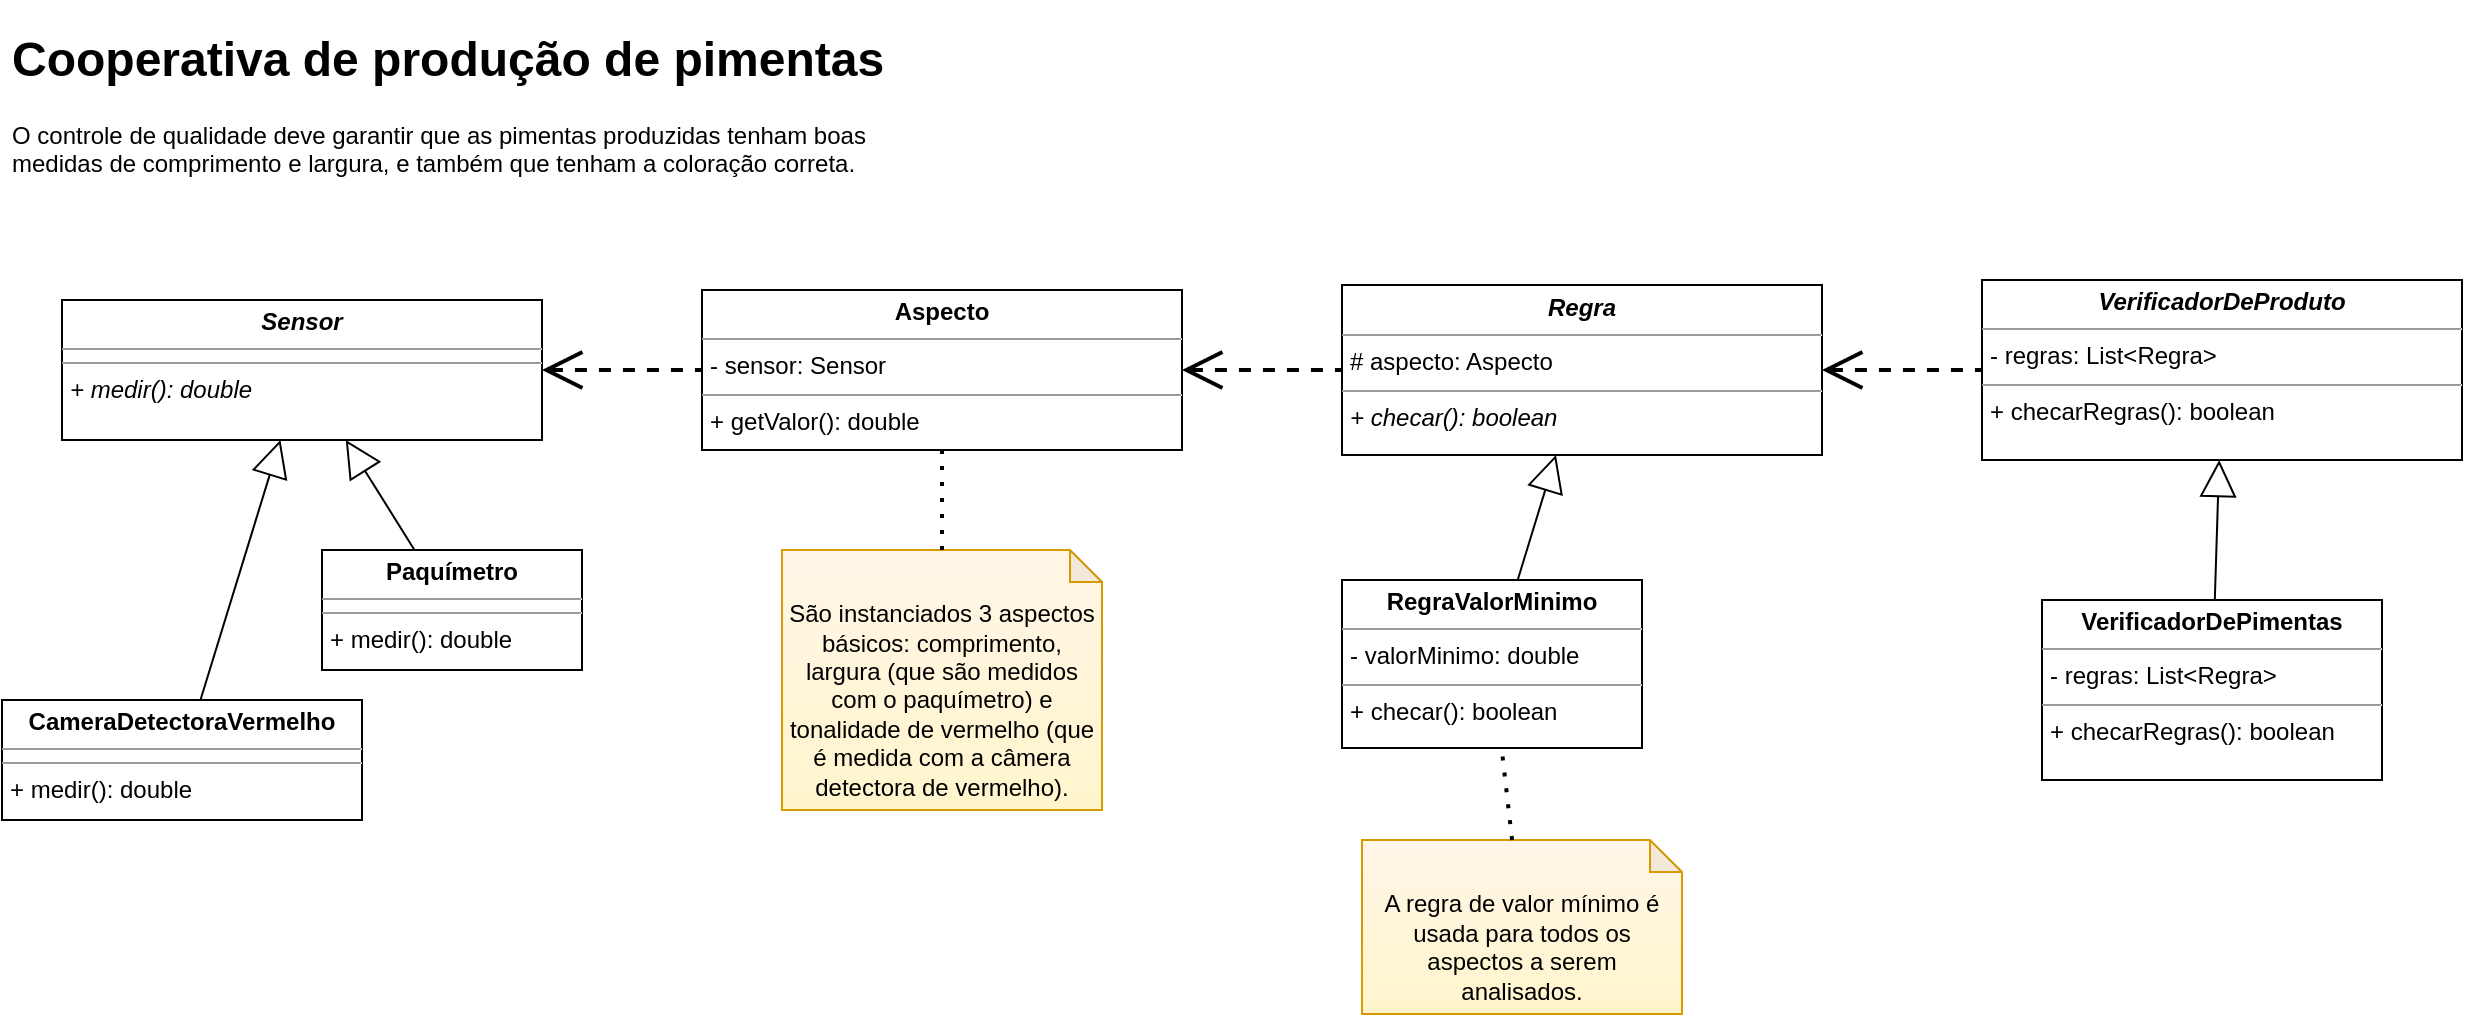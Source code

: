 <mxfile version="20.8.22" type="device"><diagram name="Page-1" id="PzzocYV5nFYKMH4FidWm"><mxGraphModel dx="1434" dy="720" grid="0" gridSize="10" guides="1" tooltips="1" connect="1" arrows="1" fold="1" page="1" pageScale="1" pageWidth="1400" pageHeight="800" math="0" shadow="0"><root><mxCell id="0"/><mxCell id="1" parent="0"/><mxCell id="ZPMtnP06QTMbgnu89D6Y-10" value="&lt;p style=&quot;margin:0px;margin-top:4px;text-align:center;&quot;&gt;&lt;i&gt;&lt;b&gt;Sensor&lt;/b&gt;&lt;/i&gt;&lt;br&gt;&lt;/p&gt;&lt;hr size=&quot;1&quot;&gt;&lt;hr size=&quot;1&quot;&gt;&lt;p style=&quot;margin:0px;margin-left:4px;&quot;&gt;&lt;i&gt;+ medir(): double&lt;/i&gt;&lt;br&gt;&lt;/p&gt;" style="verticalAlign=top;align=left;overflow=fill;fontSize=12;fontFamily=Helvetica;html=1;" parent="1" vertex="1"><mxGeometry x="115" y="240" width="240" height="70" as="geometry"/></mxCell><mxCell id="mQxsMc0wAawdpv9y9R5f-1" value="&lt;p style=&quot;margin:0px;margin-top:4px;text-align:center;&quot;&gt;&lt;b&gt;Aspecto&lt;/b&gt;&lt;/p&gt;&lt;hr size=&quot;1&quot;&gt;&lt;p style=&quot;margin:0px;margin-left:4px;&quot;&gt;- sensor: Sensor&lt;br&gt;&lt;/p&gt;&lt;hr size=&quot;1&quot;&gt;&lt;p style=&quot;margin:0px;margin-left:4px;&quot;&gt;+ getValor(): double&lt;br&gt;&lt;/p&gt;" style="verticalAlign=top;align=left;overflow=fill;fontSize=12;fontFamily=Helvetica;html=1;" parent="1" vertex="1"><mxGeometry x="435" y="235" width="240" height="80" as="geometry"/></mxCell><mxCell id="mQxsMc0wAawdpv9y9R5f-2" value="&lt;p style=&quot;margin:0px;margin-top:4px;text-align:center;&quot;&gt;&lt;i&gt;&lt;b&gt;VerificadorDeProduto&lt;/b&gt;&lt;/i&gt;&lt;/p&gt;&lt;hr size=&quot;1&quot;&gt;&lt;p style=&quot;margin:0px;margin-left:4px;&quot;&gt;- regras: List&amp;lt;Regra&amp;gt;&lt;br&gt;&lt;/p&gt;&lt;hr size=&quot;1&quot;&gt;&lt;p style=&quot;margin:0px;margin-left:4px;&quot;&gt;+ checarRegras(): boolean&lt;i&gt;&lt;br&gt;&lt;/i&gt;&lt;/p&gt;" style="verticalAlign=top;align=left;overflow=fill;fontSize=12;fontFamily=Helvetica;html=1;" parent="1" vertex="1"><mxGeometry x="1075" y="230" width="240" height="90" as="geometry"/></mxCell><mxCell id="mQxsMc0wAawdpv9y9R5f-3" value="&lt;p style=&quot;margin:0px;margin-top:4px;text-align:center;&quot;&gt;&lt;i&gt;&lt;b&gt;Regra&lt;/b&gt;&lt;/i&gt;&lt;/p&gt;&lt;hr size=&quot;1&quot;&gt;&lt;p style=&quot;margin:0px;margin-left:4px;&quot;&gt;# aspecto: Aspecto&lt;/p&gt;&lt;hr size=&quot;1&quot;&gt;&lt;p style=&quot;margin:0px;margin-left:4px;&quot;&gt;&lt;i&gt;+ checar(): boolean&lt;/i&gt;&lt;/p&gt;" style="verticalAlign=top;align=left;overflow=fill;fontSize=12;fontFamily=Helvetica;html=1;" parent="1" vertex="1"><mxGeometry x="755" y="232.5" width="240" height="85" as="geometry"/></mxCell><mxCell id="mQxsMc0wAawdpv9y9R5f-6" value="" style="endArrow=none;dashed=1;html=1;rounded=0;strokeColor=default;strokeWidth=2;startSize=16;endSize=6;sourcePerimeterSpacing=0;targetPerimeterSpacing=0;startArrow=open;startFill=0;" parent="1" source="mQxsMc0wAawdpv9y9R5f-1" target="mQxsMc0wAawdpv9y9R5f-3" edge="1"><mxGeometry width="50" height="50" relative="1" as="geometry"><mxPoint x="865" y="580" as="sourcePoint"/><mxPoint x="1185" y="580" as="targetPoint"/></mxGeometry></mxCell><mxCell id="mQxsMc0wAawdpv9y9R5f-7" value="" style="endArrow=none;dashed=1;html=1;rounded=0;strokeColor=default;strokeWidth=2;startSize=16;endSize=6;sourcePerimeterSpacing=0;targetPerimeterSpacing=0;startArrow=open;startFill=0;" parent="1" source="ZPMtnP06QTMbgnu89D6Y-10" target="mQxsMc0wAawdpv9y9R5f-1" edge="1"><mxGeometry width="50" height="50" relative="1" as="geometry"><mxPoint x="855" y="690" as="sourcePoint"/><mxPoint x="1175" y="690" as="targetPoint"/></mxGeometry></mxCell><mxCell id="mQxsMc0wAawdpv9y9R5f-8" value="" style="endArrow=none;dashed=1;html=1;rounded=0;strokeColor=default;strokeWidth=2;startSize=16;endSize=6;sourcePerimeterSpacing=0;targetPerimeterSpacing=0;startArrow=open;startFill=0;" parent="1" source="mQxsMc0wAawdpv9y9R5f-3" target="mQxsMc0wAawdpv9y9R5f-2" edge="1"><mxGeometry width="50" height="50" relative="1" as="geometry"><mxPoint x="755" y="540" as="sourcePoint"/><mxPoint x="1075" y="540" as="targetPoint"/></mxGeometry></mxCell><mxCell id="MZL-bc2o_qlJ_1AtQdcW-15" value="" style="endArrow=none;html=1;rounded=0;strokeColor=default;strokeWidth=1;startSize=16;endSize=6;sourcePerimeterSpacing=0;targetPerimeterSpacing=0;startArrow=block;startFill=0;" parent="1" source="mQxsMc0wAawdpv9y9R5f-3" target="MZL-bc2o_qlJ_1AtQdcW-16" edge="1"><mxGeometry width="50" height="50" relative="1" as="geometry"><mxPoint x="827" y="375" as="sourcePoint"/><mxPoint x="775" y="445" as="targetPoint"/></mxGeometry></mxCell><mxCell id="MZL-bc2o_qlJ_1AtQdcW-16" value="&lt;p style=&quot;margin:0px;margin-top:4px;text-align:center;&quot;&gt;&lt;b&gt;RegraValorMinimo&lt;/b&gt;&lt;/p&gt;&lt;hr size=&quot;1&quot;&gt;&lt;p style=&quot;margin:0px;margin-left:4px;&quot;&gt;- valorMinimo: double&lt;br&gt;&lt;/p&gt;&lt;hr size=&quot;1&quot;&gt;&lt;p style=&quot;margin:0px;margin-left:4px;&quot;&gt;+ checar(): boolean&lt;/p&gt;" style="verticalAlign=top;align=left;overflow=fill;fontSize=12;fontFamily=Helvetica;html=1;" parent="1" vertex="1"><mxGeometry x="755" y="380" width="150" height="84" as="geometry"/></mxCell><mxCell id="MZL-bc2o_qlJ_1AtQdcW-23" value="São instanciados 3 aspectos básicos: comprimento, largura (que são medidos com o paquímetro) e tonalidade de vermelho (que é medida com a câmera detectora de vermelho)." style="shape=note;whiteSpace=wrap;html=1;backgroundOutline=1;darkOpacity=0.05;size=16;verticalAlign=bottom;fillColor=#FFF6E8;strokeColor=#d79b00;gradientColor=#FFF5CC;spacing=4;" parent="1" vertex="1"><mxGeometry x="475" y="365" width="160" height="130" as="geometry"/></mxCell><mxCell id="MZL-bc2o_qlJ_1AtQdcW-27" value="&lt;p style=&quot;margin:0px;margin-top:4px;text-align:center;&quot;&gt;&lt;b&gt;Paquímetro&lt;/b&gt;&lt;br&gt;&lt;/p&gt;&lt;hr size=&quot;1&quot;&gt;&lt;hr size=&quot;1&quot;&gt;&lt;p style=&quot;margin:0px;margin-left:4px;&quot;&gt;+ medir(): double&lt;br&gt;&lt;/p&gt;" style="verticalAlign=top;align=left;overflow=fill;fontSize=12;fontFamily=Helvetica;html=1;" parent="1" vertex="1"><mxGeometry x="245" y="365" width="130" height="60" as="geometry"/></mxCell><mxCell id="MZL-bc2o_qlJ_1AtQdcW-28" value="" style="endArrow=none;html=1;rounded=0;strokeColor=default;strokeWidth=1;startSize=16;endSize=6;sourcePerimeterSpacing=0;targetPerimeterSpacing=0;startArrow=block;startFill=0;" parent="1" source="ZPMtnP06QTMbgnu89D6Y-10" target="MZL-bc2o_qlJ_1AtQdcW-27" edge="1"><mxGeometry width="50" height="50" relative="1" as="geometry"><mxPoint x="465" y="401.5" as="sourcePoint"/><mxPoint x="365" y="508.5" as="targetPoint"/></mxGeometry></mxCell><mxCell id="MZL-bc2o_qlJ_1AtQdcW-29" value="&lt;p style=&quot;margin:0px;margin-top:4px;text-align:center;&quot;&gt;&lt;b&gt;CameraDetectoraVermelho&lt;/b&gt;&lt;br&gt;&lt;/p&gt;&lt;hr size=&quot;1&quot;&gt;&lt;hr size=&quot;1&quot;&gt;&lt;p style=&quot;margin:0px;margin-left:4px;&quot;&gt;+ medir(): double&lt;br&gt;&lt;/p&gt;" style="verticalAlign=top;align=left;overflow=fill;fontSize=12;fontFamily=Helvetica;html=1;" parent="1" vertex="1"><mxGeometry x="85" y="440" width="180" height="60" as="geometry"/></mxCell><mxCell id="MZL-bc2o_qlJ_1AtQdcW-30" value="" style="endArrow=none;html=1;rounded=0;strokeColor=default;strokeWidth=1;startSize=16;endSize=6;sourcePerimeterSpacing=0;targetPerimeterSpacing=0;startArrow=block;startFill=0;" parent="1" source="ZPMtnP06QTMbgnu89D6Y-10" target="MZL-bc2o_qlJ_1AtQdcW-29" edge="1"><mxGeometry width="50" height="50" relative="1" as="geometry"><mxPoint x="222" y="320" as="sourcePoint"/><mxPoint x="170" y="400" as="targetPoint"/></mxGeometry></mxCell><mxCell id="MZL-bc2o_qlJ_1AtQdcW-31" value="&lt;p style=&quot;margin:0px;margin-top:4px;text-align:center;&quot;&gt;&lt;b&gt;VerificadorDePimentas&lt;/b&gt;&lt;/p&gt;&lt;hr size=&quot;1&quot;&gt;&lt;p style=&quot;margin:0px;margin-left:4px;&quot;&gt;- regras: List&amp;lt;Regra&amp;gt;&lt;br&gt;&lt;/p&gt;&lt;hr size=&quot;1&quot;&gt;&lt;p style=&quot;margin:0px;margin-left:4px;&quot;&gt;+ checarRegras(): boolean&lt;i&gt;&lt;br&gt;&lt;/i&gt;&lt;/p&gt;" style="verticalAlign=top;align=left;overflow=fill;fontSize=12;fontFamily=Helvetica;html=1;" parent="1" vertex="1"><mxGeometry x="1105" y="390" width="170" height="90" as="geometry"/></mxCell><mxCell id="MZL-bc2o_qlJ_1AtQdcW-32" value="" style="endArrow=none;html=1;rounded=0;strokeColor=default;strokeWidth=1;startSize=16;endSize=6;sourcePerimeterSpacing=0;targetPerimeterSpacing=0;startArrow=block;startFill=0;" parent="1" source="mQxsMc0wAawdpv9y9R5f-2" target="MZL-bc2o_qlJ_1AtQdcW-31" edge="1"><mxGeometry width="50" height="50" relative="1" as="geometry"><mxPoint x="879" y="328" as="sourcePoint"/><mxPoint x="867" y="410" as="targetPoint"/></mxGeometry></mxCell><mxCell id="MZL-bc2o_qlJ_1AtQdcW-34" value="" style="endArrow=none;dashed=1;html=1;dashPattern=1 3;strokeWidth=2;rounded=0;" parent="1" source="mQxsMc0wAawdpv9y9R5f-1" target="MZL-bc2o_qlJ_1AtQdcW-23" edge="1"><mxGeometry width="50" height="50" relative="1" as="geometry"><mxPoint x="745" y="450" as="sourcePoint"/><mxPoint x="795" y="400" as="targetPoint"/></mxGeometry></mxCell><mxCell id="MZL-bc2o_qlJ_1AtQdcW-35" value="&lt;h1&gt;Cooperativa de produção de pimentas&lt;br&gt;&lt;/h1&gt;&lt;p&gt;O controle de qualidade deve garantir que as pimentas produzidas tenham boas medidas de comprimento e largura, e também que tenham a coloração correta.&lt;br&gt;&lt;/p&gt;" style="text;html=1;strokeColor=none;fillColor=none;spacing=5;spacingTop=-20;whiteSpace=wrap;overflow=hidden;rounded=0;" parent="1" vertex="1"><mxGeometry x="85" y="100" width="480" height="110" as="geometry"/></mxCell><mxCell id="-GwdZgjlZj62vB6p7wH8-1" value="A regra de valor mínimo é usada para todos os aspectos a serem analisados." style="shape=note;whiteSpace=wrap;html=1;backgroundOutline=1;darkOpacity=0.05;size=16;verticalAlign=bottom;fillColor=#FFF6E8;strokeColor=#d79b00;gradientColor=#FFF5CC;spacing=4;" vertex="1" parent="1"><mxGeometry x="765" y="510" width="160" height="87" as="geometry"/></mxCell><mxCell id="-GwdZgjlZj62vB6p7wH8-2" value="" style="endArrow=none;dashed=1;html=1;dashPattern=1 3;strokeWidth=2;rounded=0;" edge="1" parent="1" source="-GwdZgjlZj62vB6p7wH8-1" target="MZL-bc2o_qlJ_1AtQdcW-16"><mxGeometry width="50" height="50" relative="1" as="geometry"><mxPoint x="675" y="410" as="sourcePoint"/><mxPoint x="725" y="360" as="targetPoint"/></mxGeometry></mxCell></root></mxGraphModel></diagram></mxfile>